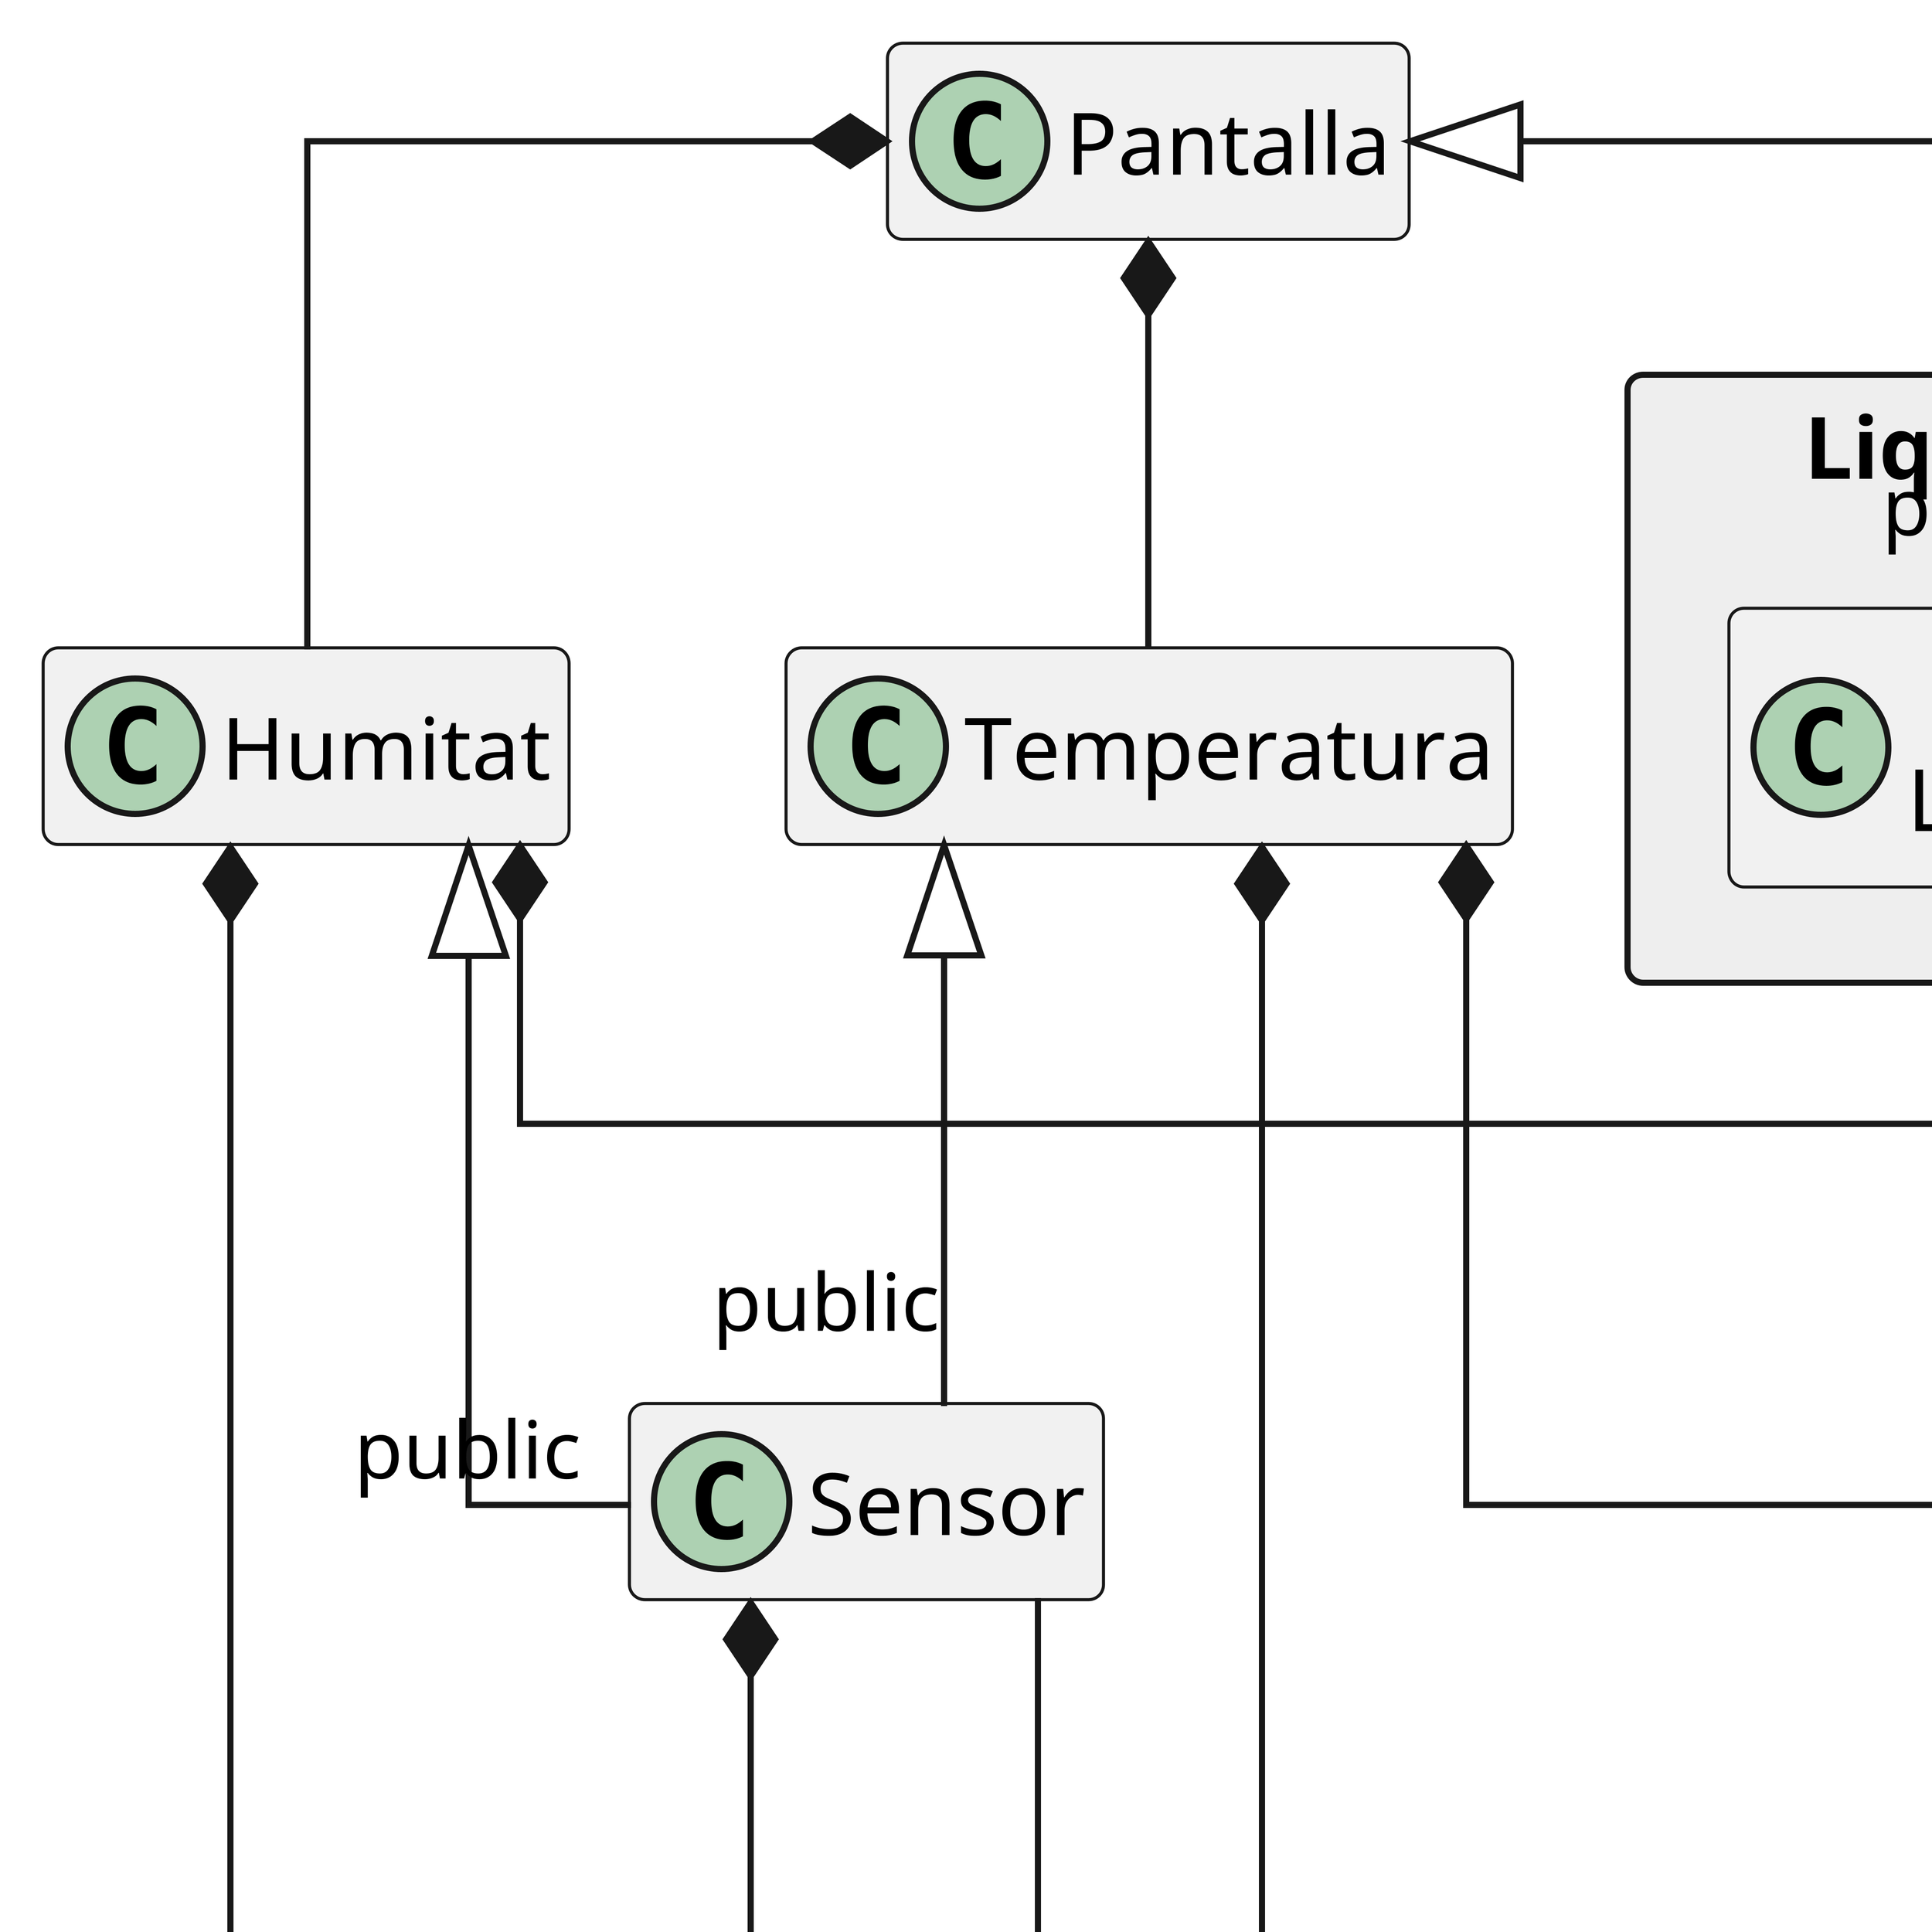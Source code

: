 @startuml
skinparam dpi 1250
skinparam linetype ortho
'https://plantuml.com/class-diagram

set separator ::

abstract class CDPins::Pin{
    # const int pin
    + Pin(int _pin)
    + {abstract} void begin()
    + unsigned int value
}

class CDPins::EntradaDigital {
	+ void begin()
	+ unsigned int read()
	+ unsigned long pulseIn()
}

class CDPins::EntradaAnalogica {
	+ void begin()
	+ unsigned int read()
}

class CDPins::SortidaDigital {
	+ void begin()
	+ void on()
	+ void off()
	+ void on(unsigned long t)
	+ void off(unsigned long t)
	+ void set(unsigned int estat)
	+ void set(unsigned int estat, unsigned long t)
	+ unsigned int toggle()
	+ void pulseOut()
}

class CDPins::SortidaAnalogica {
	+ void begin()
	+ void set(unsigned int valor)
	+ void set(int valor, int min, int max)
}

together {
	struct Pos<T> {
    	T x
    	T y
    }

    enum Axis {
    	X
    	Y
    }

    class Joystick {
        - int deadzone
        - int* getPosPtr(Axis axis)
        - Pos<int> pos
        # EntradaAnalogica* pinX
        # EntradaAnalogica* pinY
        + Joystick(int _pinX, int _pinY, int deadzone)
        + bool read(Axis axis)
        + bool read()
        + Pos<unsigned long> lastChanged
        + const int* getPos(Axis axis)
    }
}

together {
	package FastLED <<rectangle>> #EEE {
		class FastLED <<extern>> {}
		hide FastLED members

		class CRGB <<extern>> {}
		hide CRGB members

		enum HTMLColorCode <<extern>> {}
		hide HTMLColorCode members

		CRGB +-- HTMLColorCode
	}


	class NeoPixel {
		+ void begin()
		+ void refresh()
		+ CRGB list[]
	}
}

package DHT <<rectangle>> #EEE {
	class DHT <<extern>> {}
	hide DHT members
}

class Range {
	- int size
	- bool cycle
	- const int* range
	+ Range(const int _range[], int _size, bool _cycle)
	+ int getLevel(int n)
}

package LiquidCrystal_I2C <<rectangle>> #EEE {
	class LiquidCrystal_I2C <<extern>> {}
	hide LiquidCrystal_I2C members
}

class Pantalla {
	- unsigned long t
	- unsigned long maxT
	- Temperatura* temp
	- Humitat* hum
	- int* tempSetting
	+ Pantalla(TempHum* _tempHum, int* _tempSetting)
	+ void begin()
	+ void update(string upperLine, string lowerLine)
    + void update(string upperLine, string lowerLine, unsigned long t)
    + void idle()
    + void checkTime()
}

class Sensor {
	- CRGB* led
	- Range range
	# bool process(double _value, CRGB::HTMLColorCode colors[])
	+ Sensor(CRGB* _led, Range _range)
	+ {abstract} void begin()
	+ {abstract} void read()
	+ double value
	+ {static} DHT initDHT(unsigned char)
}

class Humitat {
	- {static} const int rangesList[]
	- {static} CRGB::HTMLColorCode colors[]
	- DHT* dht
	+ Humitat(DHT* _dht, CRGB* _led)
	+ void begin()
	+ void read()
}

class Temperatura {
	- {static} const int rangesList[]
	- {static} CRGB::HTMLColorCode colors[]
	- DHT* dht
	- CRB* ledSetting
	+ Temperatura(DHT* _dht, CRGB* _ledTemp, CRGB* _ledSetting)
	+ void begin()
	+ void read()
}

EntradaAnalogica <|-- "public" Pin
SortidaAnalogica <|-- "public" Pin
EntradaDigital <|-up- "public" Pin
SortidaDigital <|-- "public" Pin

Joystick "2" *-- EntradaAnalogica
Joystick "2" *-- Pos
Joystick --- Axis

NeoPixel *-- FastLED::CRGB
NeoPixel --- FastLED::FastLED

Pantalla <|-- "private" LiquidCrystal_I2C::LiquidCrystal_I2C
Pantalla *-- Temperatura
Pantalla *-- Humitat

Sensor *-- Range
Sensor --- DHT::DHT

Temperatura <|-- "public" Sensor
Humitat <|-- "public" Sensor

Temperatura *-- DHT::DHT
Temperatura *-- CRGB
Humitat *-- DHT::DHT
Humitat *-- CRGB


hide NeoPixel members
hide Pantalla members
hide Temperatura members
hide Humitat members
hide Sensor members
hide Range members
hide Joystick members
hide EntradaDigital members
hide SortidaDigital members
hide EntradaAnalogica members
hide SortidaAnalogica members
hide Pin members
hide Pos members
hide Axis members
@enduml